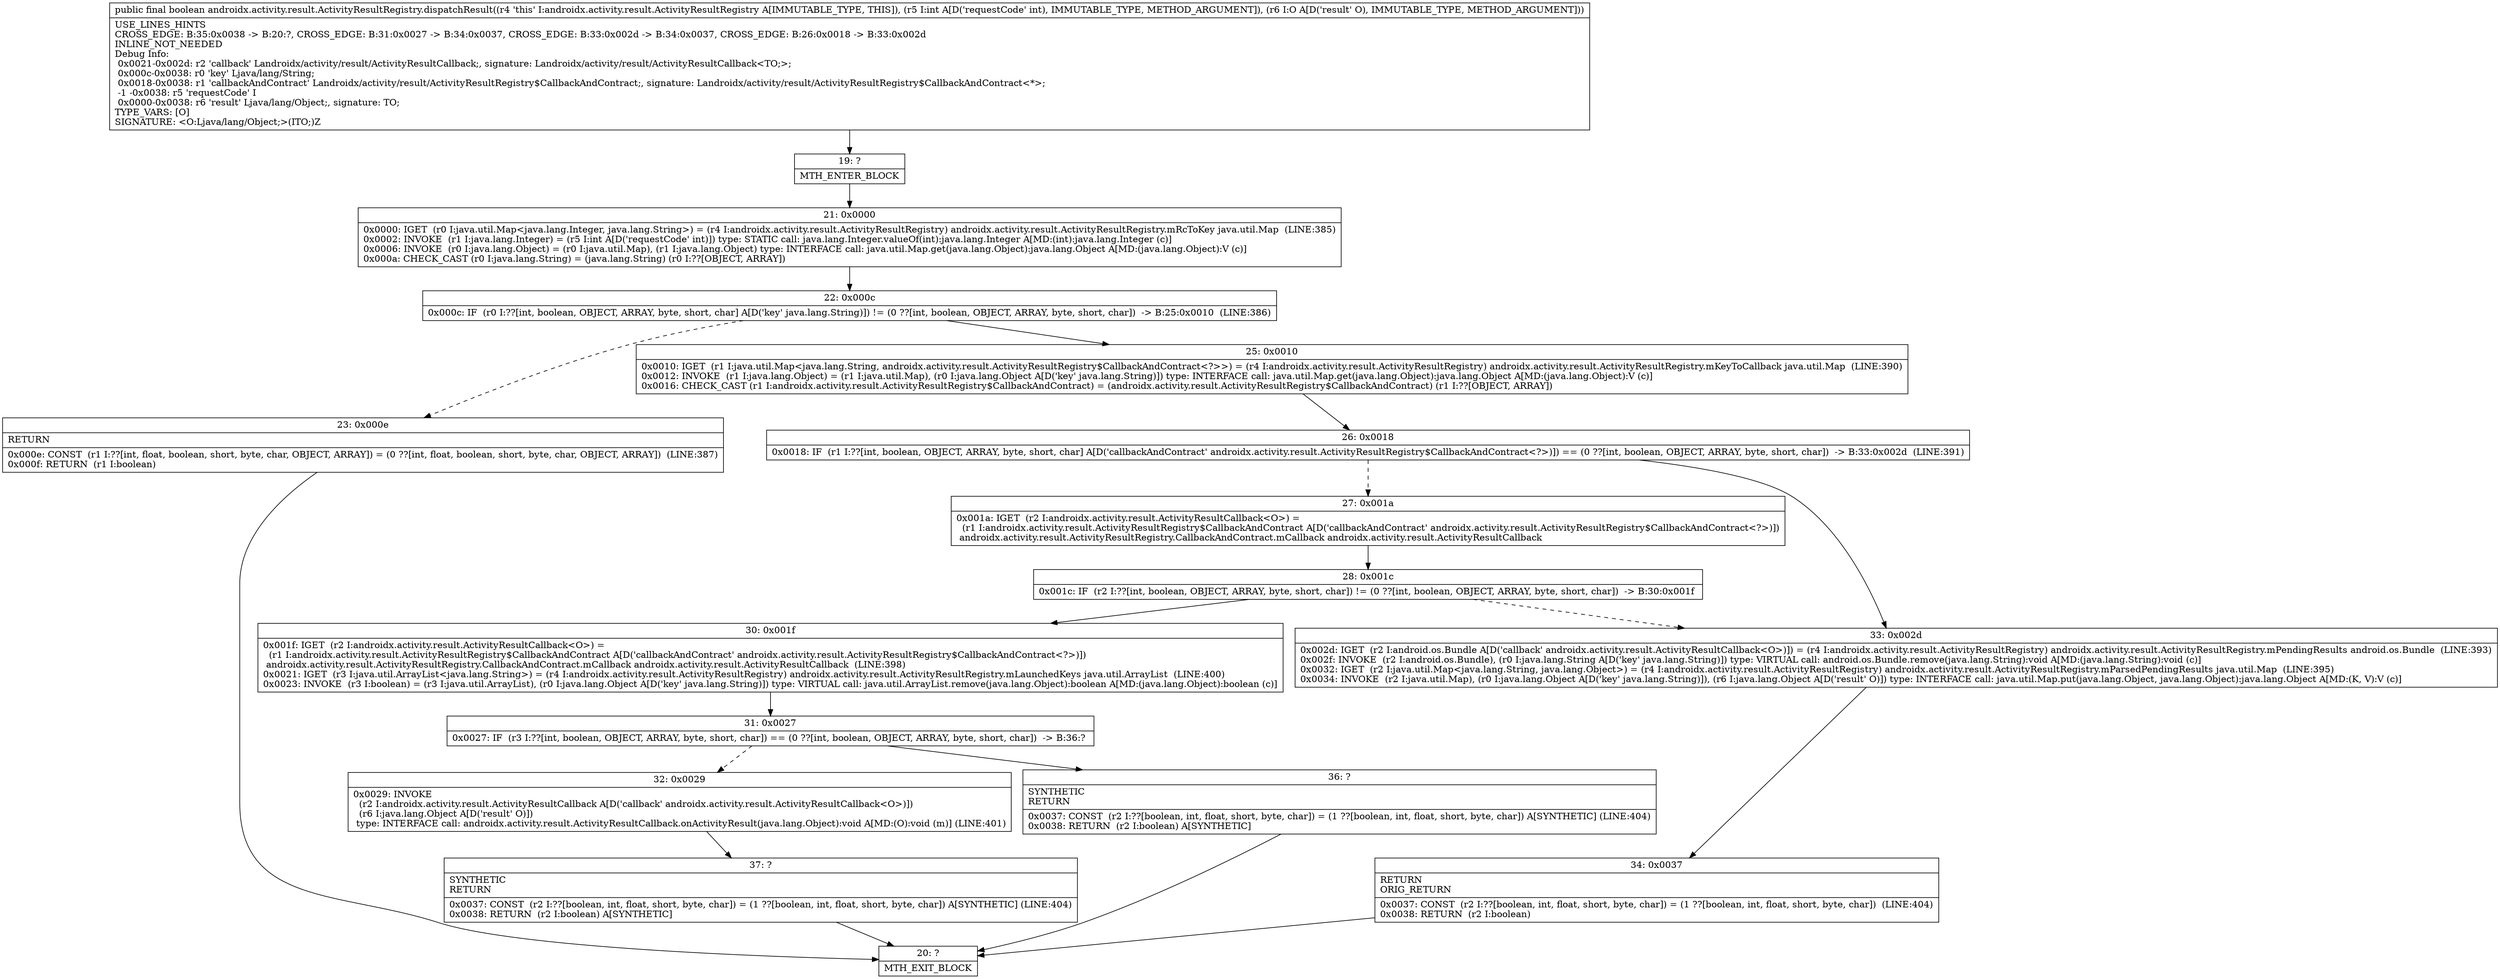digraph "CFG forandroidx.activity.result.ActivityResultRegistry.dispatchResult(ILjava\/lang\/Object;)Z" {
Node_19 [shape=record,label="{19\:\ ?|MTH_ENTER_BLOCK\l}"];
Node_21 [shape=record,label="{21\:\ 0x0000|0x0000: IGET  (r0 I:java.util.Map\<java.lang.Integer, java.lang.String\>) = (r4 I:androidx.activity.result.ActivityResultRegistry) androidx.activity.result.ActivityResultRegistry.mRcToKey java.util.Map  (LINE:385)\l0x0002: INVOKE  (r1 I:java.lang.Integer) = (r5 I:int A[D('requestCode' int)]) type: STATIC call: java.lang.Integer.valueOf(int):java.lang.Integer A[MD:(int):java.lang.Integer (c)]\l0x0006: INVOKE  (r0 I:java.lang.Object) = (r0 I:java.util.Map), (r1 I:java.lang.Object) type: INTERFACE call: java.util.Map.get(java.lang.Object):java.lang.Object A[MD:(java.lang.Object):V (c)]\l0x000a: CHECK_CAST (r0 I:java.lang.String) = (java.lang.String) (r0 I:??[OBJECT, ARRAY]) \l}"];
Node_22 [shape=record,label="{22\:\ 0x000c|0x000c: IF  (r0 I:??[int, boolean, OBJECT, ARRAY, byte, short, char] A[D('key' java.lang.String)]) != (0 ??[int, boolean, OBJECT, ARRAY, byte, short, char])  \-\> B:25:0x0010  (LINE:386)\l}"];
Node_23 [shape=record,label="{23\:\ 0x000e|RETURN\l|0x000e: CONST  (r1 I:??[int, float, boolean, short, byte, char, OBJECT, ARRAY]) = (0 ??[int, float, boolean, short, byte, char, OBJECT, ARRAY])  (LINE:387)\l0x000f: RETURN  (r1 I:boolean) \l}"];
Node_20 [shape=record,label="{20\:\ ?|MTH_EXIT_BLOCK\l}"];
Node_25 [shape=record,label="{25\:\ 0x0010|0x0010: IGET  (r1 I:java.util.Map\<java.lang.String, androidx.activity.result.ActivityResultRegistry$CallbackAndContract\<?\>\>) = (r4 I:androidx.activity.result.ActivityResultRegistry) androidx.activity.result.ActivityResultRegistry.mKeyToCallback java.util.Map  (LINE:390)\l0x0012: INVOKE  (r1 I:java.lang.Object) = (r1 I:java.util.Map), (r0 I:java.lang.Object A[D('key' java.lang.String)]) type: INTERFACE call: java.util.Map.get(java.lang.Object):java.lang.Object A[MD:(java.lang.Object):V (c)]\l0x0016: CHECK_CAST (r1 I:androidx.activity.result.ActivityResultRegistry$CallbackAndContract) = (androidx.activity.result.ActivityResultRegistry$CallbackAndContract) (r1 I:??[OBJECT, ARRAY]) \l}"];
Node_26 [shape=record,label="{26\:\ 0x0018|0x0018: IF  (r1 I:??[int, boolean, OBJECT, ARRAY, byte, short, char] A[D('callbackAndContract' androidx.activity.result.ActivityResultRegistry$CallbackAndContract\<?\>)]) == (0 ??[int, boolean, OBJECT, ARRAY, byte, short, char])  \-\> B:33:0x002d  (LINE:391)\l}"];
Node_27 [shape=record,label="{27\:\ 0x001a|0x001a: IGET  (r2 I:androidx.activity.result.ActivityResultCallback\<O\>) = \l  (r1 I:androidx.activity.result.ActivityResultRegistry$CallbackAndContract A[D('callbackAndContract' androidx.activity.result.ActivityResultRegistry$CallbackAndContract\<?\>)])\l androidx.activity.result.ActivityResultRegistry.CallbackAndContract.mCallback androidx.activity.result.ActivityResultCallback \l}"];
Node_28 [shape=record,label="{28\:\ 0x001c|0x001c: IF  (r2 I:??[int, boolean, OBJECT, ARRAY, byte, short, char]) != (0 ??[int, boolean, OBJECT, ARRAY, byte, short, char])  \-\> B:30:0x001f \l}"];
Node_30 [shape=record,label="{30\:\ 0x001f|0x001f: IGET  (r2 I:androidx.activity.result.ActivityResultCallback\<O\>) = \l  (r1 I:androidx.activity.result.ActivityResultRegistry$CallbackAndContract A[D('callbackAndContract' androidx.activity.result.ActivityResultRegistry$CallbackAndContract\<?\>)])\l androidx.activity.result.ActivityResultRegistry.CallbackAndContract.mCallback androidx.activity.result.ActivityResultCallback  (LINE:398)\l0x0021: IGET  (r3 I:java.util.ArrayList\<java.lang.String\>) = (r4 I:androidx.activity.result.ActivityResultRegistry) androidx.activity.result.ActivityResultRegistry.mLaunchedKeys java.util.ArrayList  (LINE:400)\l0x0023: INVOKE  (r3 I:boolean) = (r3 I:java.util.ArrayList), (r0 I:java.lang.Object A[D('key' java.lang.String)]) type: VIRTUAL call: java.util.ArrayList.remove(java.lang.Object):boolean A[MD:(java.lang.Object):boolean (c)]\l}"];
Node_31 [shape=record,label="{31\:\ 0x0027|0x0027: IF  (r3 I:??[int, boolean, OBJECT, ARRAY, byte, short, char]) == (0 ??[int, boolean, OBJECT, ARRAY, byte, short, char])  \-\> B:36:? \l}"];
Node_32 [shape=record,label="{32\:\ 0x0029|0x0029: INVOKE  \l  (r2 I:androidx.activity.result.ActivityResultCallback A[D('callback' androidx.activity.result.ActivityResultCallback\<O\>)])\l  (r6 I:java.lang.Object A[D('result' O)])\l type: INTERFACE call: androidx.activity.result.ActivityResultCallback.onActivityResult(java.lang.Object):void A[MD:(O):void (m)] (LINE:401)\l}"];
Node_37 [shape=record,label="{37\:\ ?|SYNTHETIC\lRETURN\l|0x0037: CONST  (r2 I:??[boolean, int, float, short, byte, char]) = (1 ??[boolean, int, float, short, byte, char]) A[SYNTHETIC] (LINE:404)\l0x0038: RETURN  (r2 I:boolean) A[SYNTHETIC]\l}"];
Node_36 [shape=record,label="{36\:\ ?|SYNTHETIC\lRETURN\l|0x0037: CONST  (r2 I:??[boolean, int, float, short, byte, char]) = (1 ??[boolean, int, float, short, byte, char]) A[SYNTHETIC] (LINE:404)\l0x0038: RETURN  (r2 I:boolean) A[SYNTHETIC]\l}"];
Node_33 [shape=record,label="{33\:\ 0x002d|0x002d: IGET  (r2 I:android.os.Bundle A[D('callback' androidx.activity.result.ActivityResultCallback\<O\>)]) = (r4 I:androidx.activity.result.ActivityResultRegistry) androidx.activity.result.ActivityResultRegistry.mPendingResults android.os.Bundle  (LINE:393)\l0x002f: INVOKE  (r2 I:android.os.Bundle), (r0 I:java.lang.String A[D('key' java.lang.String)]) type: VIRTUAL call: android.os.Bundle.remove(java.lang.String):void A[MD:(java.lang.String):void (c)]\l0x0032: IGET  (r2 I:java.util.Map\<java.lang.String, java.lang.Object\>) = (r4 I:androidx.activity.result.ActivityResultRegistry) androidx.activity.result.ActivityResultRegistry.mParsedPendingResults java.util.Map  (LINE:395)\l0x0034: INVOKE  (r2 I:java.util.Map), (r0 I:java.lang.Object A[D('key' java.lang.String)]), (r6 I:java.lang.Object A[D('result' O)]) type: INTERFACE call: java.util.Map.put(java.lang.Object, java.lang.Object):java.lang.Object A[MD:(K, V):V (c)]\l}"];
Node_34 [shape=record,label="{34\:\ 0x0037|RETURN\lORIG_RETURN\l|0x0037: CONST  (r2 I:??[boolean, int, float, short, byte, char]) = (1 ??[boolean, int, float, short, byte, char])  (LINE:404)\l0x0038: RETURN  (r2 I:boolean) \l}"];
MethodNode[shape=record,label="{public final boolean androidx.activity.result.ActivityResultRegistry.dispatchResult((r4 'this' I:androidx.activity.result.ActivityResultRegistry A[IMMUTABLE_TYPE, THIS]), (r5 I:int A[D('requestCode' int), IMMUTABLE_TYPE, METHOD_ARGUMENT]), (r6 I:O A[D('result' O), IMMUTABLE_TYPE, METHOD_ARGUMENT]))  | USE_LINES_HINTS\lCROSS_EDGE: B:35:0x0038 \-\> B:20:?, CROSS_EDGE: B:31:0x0027 \-\> B:34:0x0037, CROSS_EDGE: B:33:0x002d \-\> B:34:0x0037, CROSS_EDGE: B:26:0x0018 \-\> B:33:0x002d\lINLINE_NOT_NEEDED\lDebug Info:\l  0x0021\-0x002d: r2 'callback' Landroidx\/activity\/result\/ActivityResultCallback;, signature: Landroidx\/activity\/result\/ActivityResultCallback\<TO;\>;\l  0x000c\-0x0038: r0 'key' Ljava\/lang\/String;\l  0x0018\-0x0038: r1 'callbackAndContract' Landroidx\/activity\/result\/ActivityResultRegistry$CallbackAndContract;, signature: Landroidx\/activity\/result\/ActivityResultRegistry$CallbackAndContract\<*\>;\l  \-1 \-0x0038: r5 'requestCode' I\l  0x0000\-0x0038: r6 'result' Ljava\/lang\/Object;, signature: TO;\lTYPE_VARS: [O]\lSIGNATURE: \<O:Ljava\/lang\/Object;\>(ITO;)Z\l}"];
MethodNode -> Node_19;Node_19 -> Node_21;
Node_21 -> Node_22;
Node_22 -> Node_23[style=dashed];
Node_22 -> Node_25;
Node_23 -> Node_20;
Node_25 -> Node_26;
Node_26 -> Node_27[style=dashed];
Node_26 -> Node_33;
Node_27 -> Node_28;
Node_28 -> Node_30;
Node_28 -> Node_33[style=dashed];
Node_30 -> Node_31;
Node_31 -> Node_32[style=dashed];
Node_31 -> Node_36;
Node_32 -> Node_37;
Node_37 -> Node_20;
Node_36 -> Node_20;
Node_33 -> Node_34;
Node_34 -> Node_20;
}

